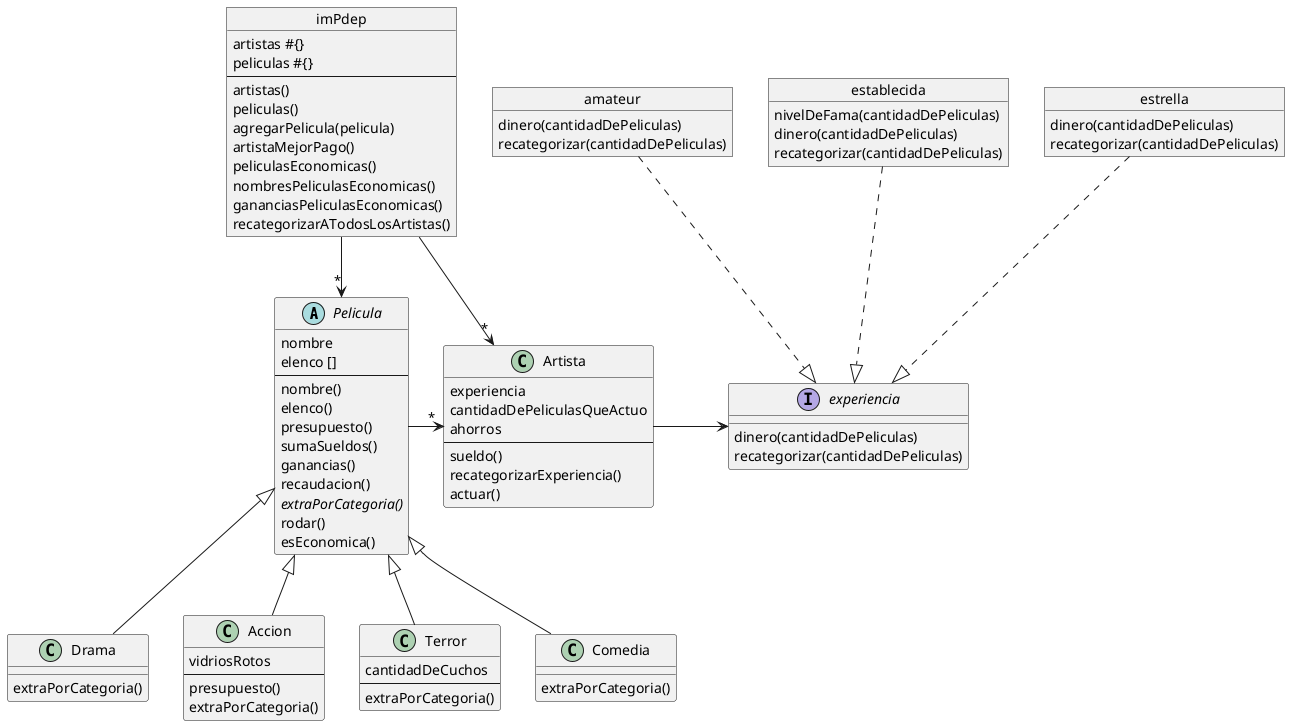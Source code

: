 @startuml impdep

abstract class Pelicula {
    nombre
    elenco []
    --
    nombre()
    elenco()
    presupuesto()
    sumaSueldos()
    ganancias()
    recaudacion()
    {abstract}extraPorCategoria()
    rodar()
    esEconomica()
}

class Drama extends Pelicula {
    extraPorCategoria()
}

class Accion extends Pelicula {
    vidriosRotos
    --
    presupuesto()
    extraPorCategoria()
}

class Terror extends Pelicula {
    cantidadDeCuchos
    --
    extraPorCategoria()
}

class Comedia extends Pelicula {
    extraPorCategoria()
}


class Artista {
    experiencia
    cantidadDePeliculasQueActuo
    ahorros
    --
    sueldo()
    recategorizarExperiencia()
    actuar()
}

interface experiencia {
    dinero(cantidadDePeliculas)
    recategorizar(cantidadDePeliculas)
}

object amateur {
    dinero(cantidadDePeliculas)
    recategorizar(cantidadDePeliculas)
}

object establecida {
    nivelDeFama(cantidadDePeliculas)
    dinero(cantidadDePeliculas)
    recategorizar(cantidadDePeliculas)
}

object estrella {
    dinero(cantidadDePeliculas)
    recategorizar(cantidadDePeliculas)
}

object imPdep {
    artistas #{}
    peliculas #{}
    --
    artistas()
    peliculas()
    agregarPelicula(pelicula)
    artistaMejorPago()
    peliculasEconomicas()
    nombresPeliculasEconomicas()
    gananciasPeliculasEconomicas()
    recategorizarATodosLosArtistas()
}

imPdep --> "*" Artista
imPdep --> "*" Pelicula

Pelicula -r-> "*" Artista

Artista -r-> experiencia

amateur ..|> experiencia
establecida ..|> experiencia
estrella ..|> experiencia

@enduml